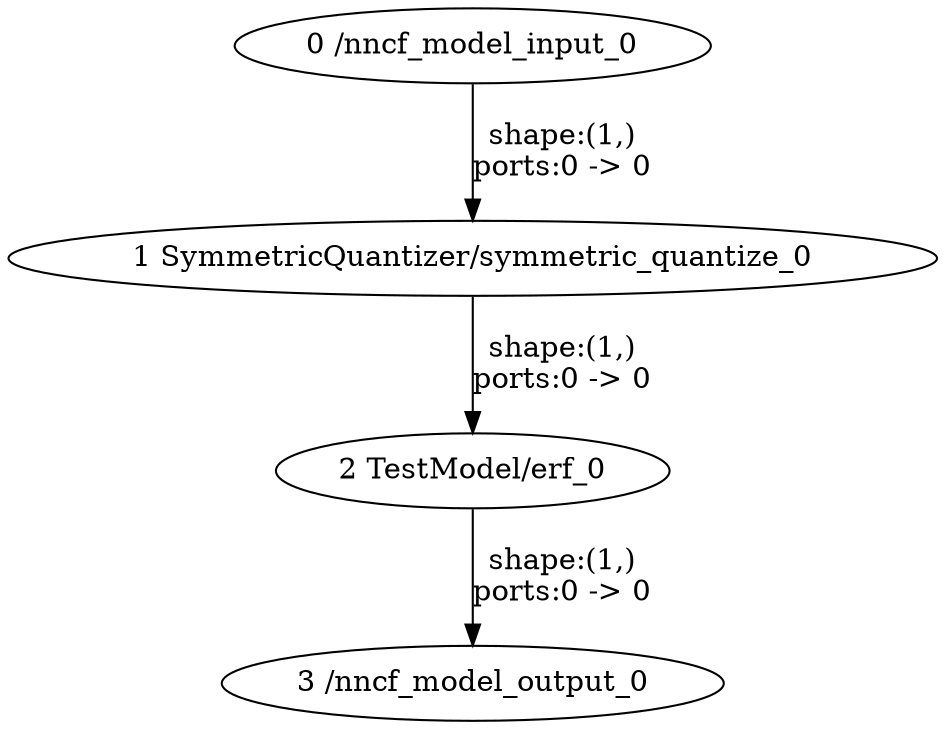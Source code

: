 strict digraph  {
"0 /nncf_model_input_0" [id=0, type=nncf_model_input];
"1 SymmetricQuantizer/symmetric_quantize_0" [id=1, type=symmetric_quantize];
"2 TestModel/erf_0" [id=2, type=erf];
"3 /nncf_model_output_0" [id=3, type=nncf_model_output];
"0 /nncf_model_input_0" -> "1 SymmetricQuantizer/symmetric_quantize_0"  [label="shape:(1,)\nports:0 -> 0", style=solid];
"1 SymmetricQuantizer/symmetric_quantize_0" -> "2 TestModel/erf_0"  [label="shape:(1,)\nports:0 -> 0", style=solid];
"2 TestModel/erf_0" -> "3 /nncf_model_output_0"  [label="shape:(1,)\nports:0 -> 0", style=solid];
}
